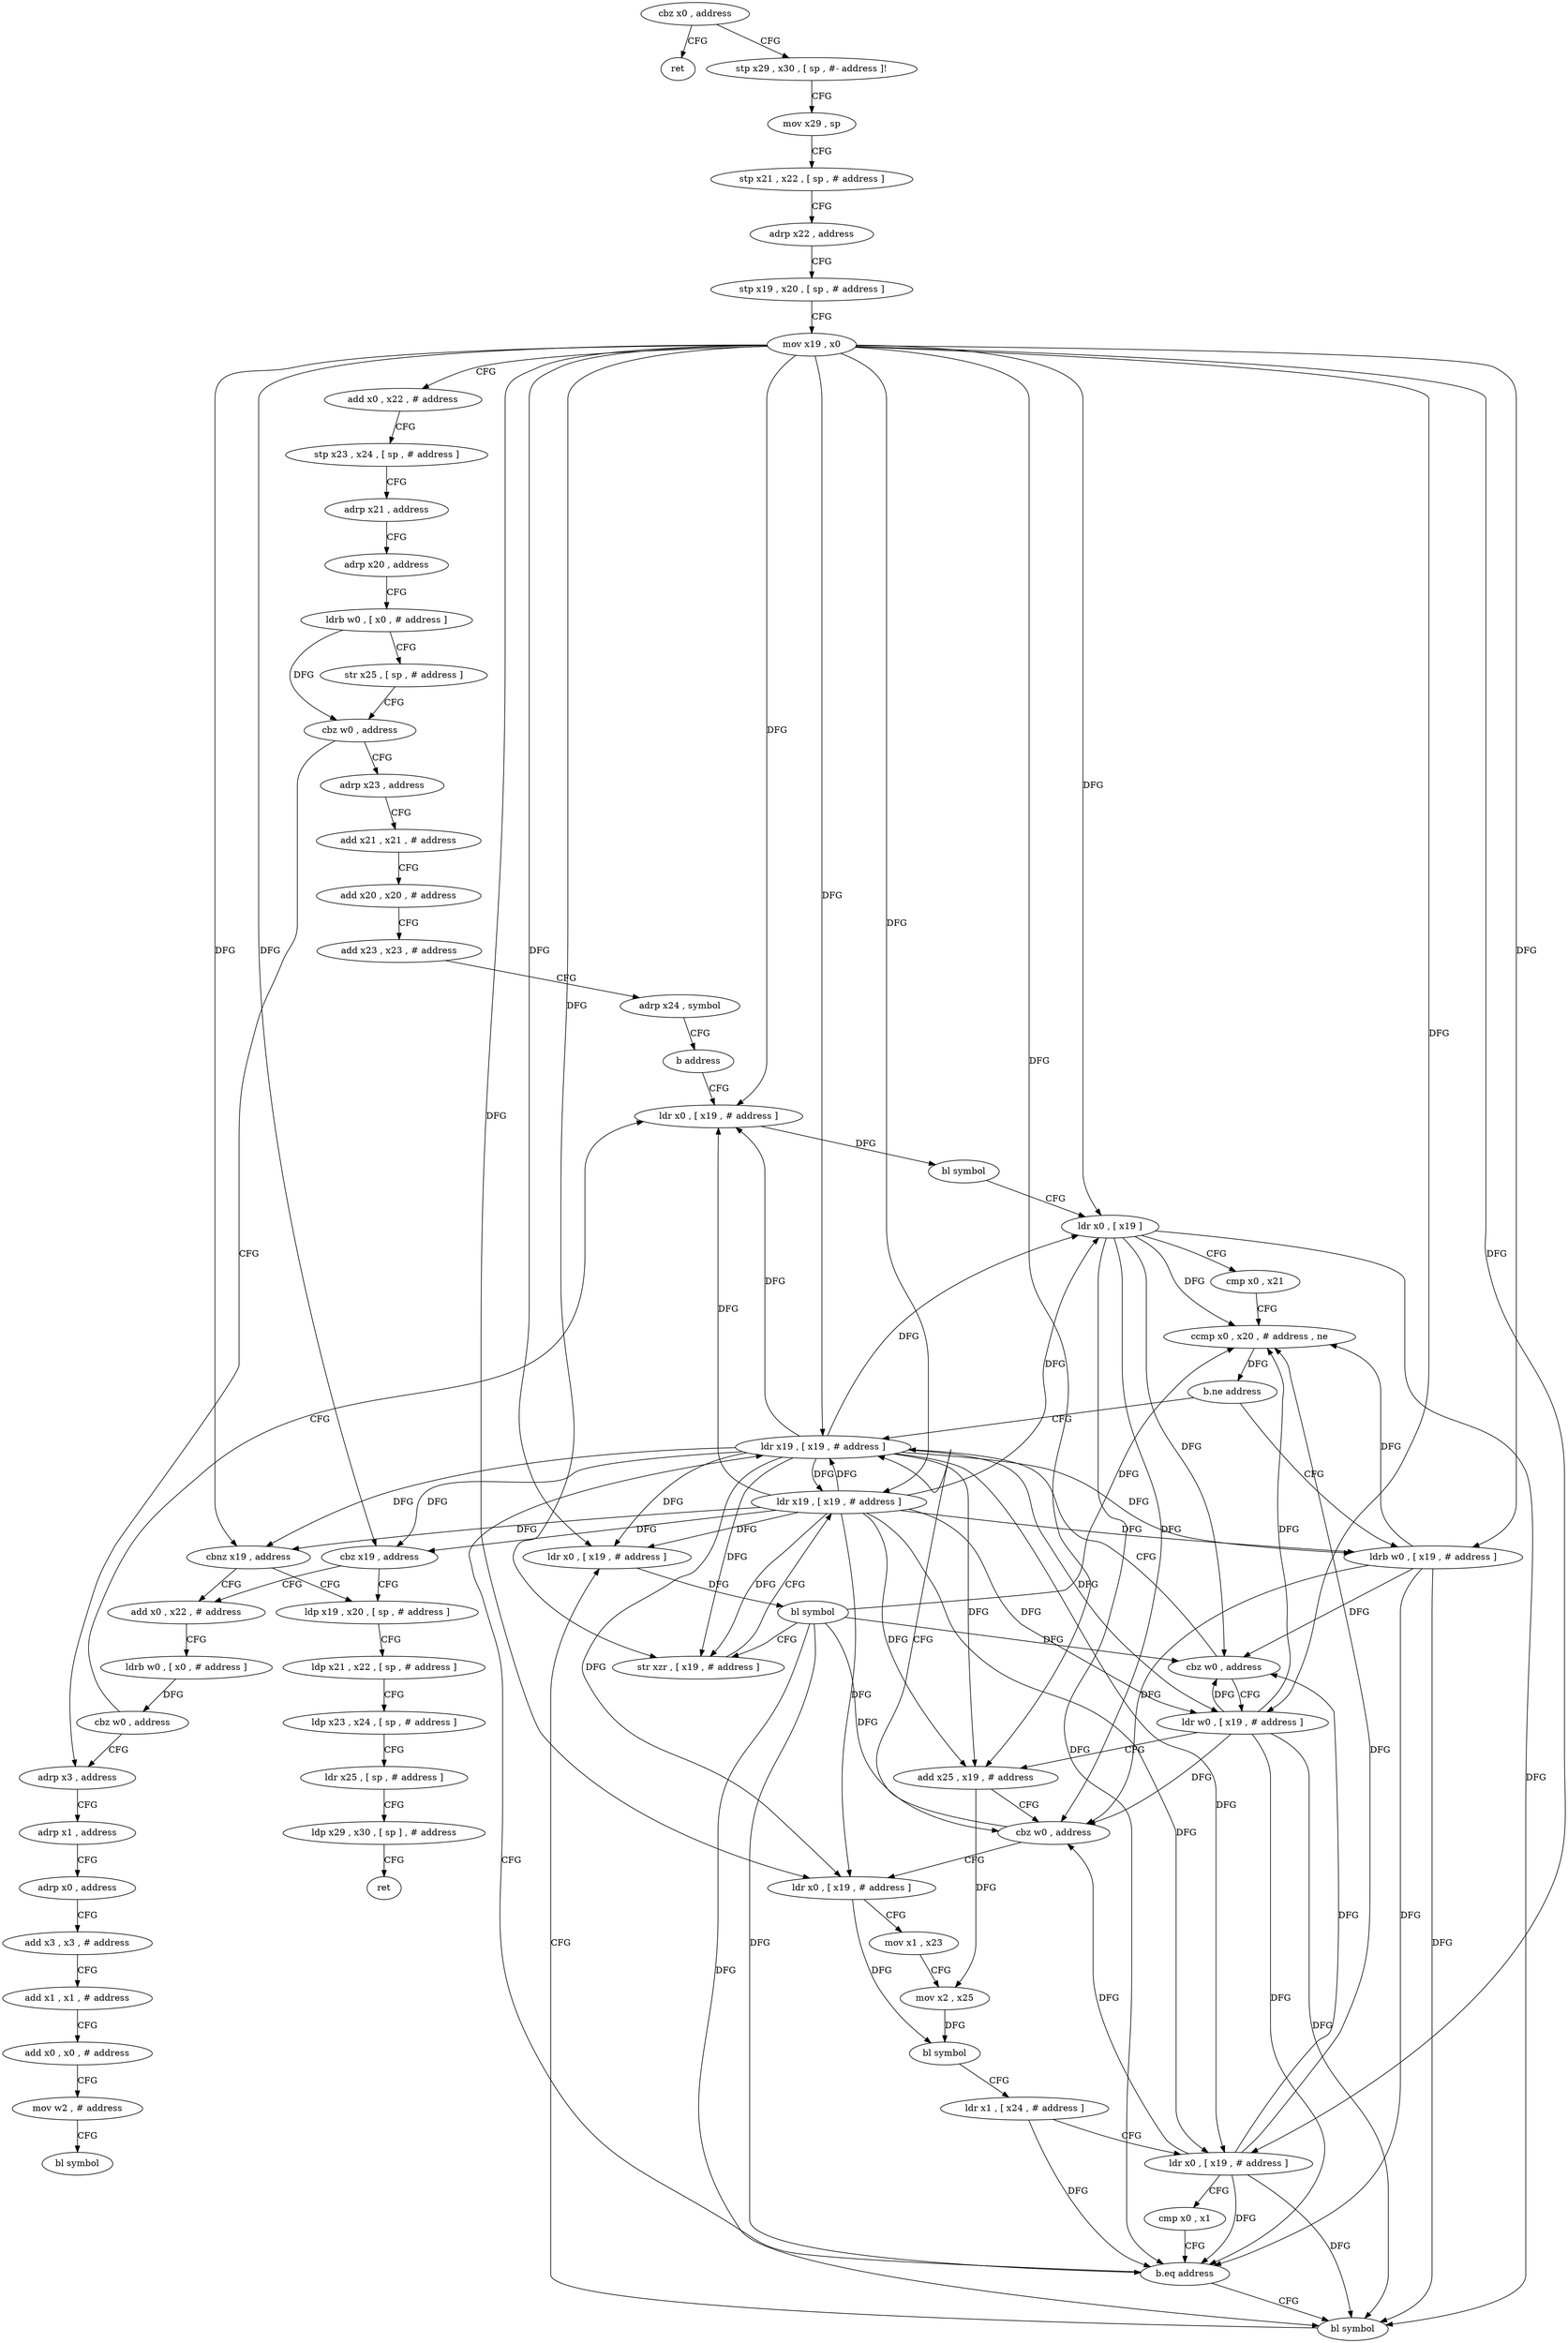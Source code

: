 digraph "func" {
"4230776" [label = "cbz x0 , address" ]
"4231000" [label = "ret" ]
"4230780" [label = "stp x29 , x30 , [ sp , #- address ]!" ]
"4230784" [label = "mov x29 , sp" ]
"4230788" [label = "stp x21 , x22 , [ sp , # address ]" ]
"4230792" [label = "adrp x22 , address" ]
"4230796" [label = "stp x19 , x20 , [ sp , # address ]" ]
"4230800" [label = "mov x19 , x0" ]
"4230804" [label = "add x0 , x22 , # address" ]
"4230808" [label = "stp x23 , x24 , [ sp , # address ]" ]
"4230812" [label = "adrp x21 , address" ]
"4230816" [label = "adrp x20 , address" ]
"4230820" [label = "ldrb w0 , [ x0 , # address ]" ]
"4230824" [label = "str x25 , [ sp , # address ]" ]
"4230828" [label = "cbz w0 , address" ]
"4231004" [label = "adrp x3 , address" ]
"4230832" [label = "adrp x23 , address" ]
"4231008" [label = "adrp x1 , address" ]
"4231012" [label = "adrp x0 , address" ]
"4231016" [label = "add x3 , x3 , # address" ]
"4231020" [label = "add x1 , x1 , # address" ]
"4231024" [label = "add x0 , x0 , # address" ]
"4231028" [label = "mov w2 , # address" ]
"4231032" [label = "bl symbol" ]
"4230836" [label = "add x21 , x21 , # address" ]
"4230840" [label = "add x20 , x20 , # address" ]
"4230844" [label = "add x23 , x23 , # address" ]
"4230848" [label = "adrp x24 , symbol" ]
"4230852" [label = "b address" ]
"4230876" [label = "ldr x0 , [ x19 , # address ]" ]
"4230880" [label = "bl symbol" ]
"4230884" [label = "ldr x0 , [ x19 ]" ]
"4230888" [label = "cmp x0 , x21" ]
"4230892" [label = "ccmp x0 , x20 , # address , ne" ]
"4230896" [label = "b.ne address" ]
"4230856" [label = "ldr x19 , [ x19 , # address ]" ]
"4230900" [label = "ldrb w0 , [ x19 , # address ]" ]
"4230860" [label = "cbz x19 , address" ]
"4230976" [label = "ldp x19 , x20 , [ sp , # address ]" ]
"4230864" [label = "add x0 , x22 , # address" ]
"4230904" [label = "cbz w0 , address" ]
"4230908" [label = "ldr w0 , [ x19 , # address ]" ]
"4230980" [label = "ldp x21 , x22 , [ sp , # address ]" ]
"4230984" [label = "ldp x23 , x24 , [ sp , # address ]" ]
"4230988" [label = "ldr x25 , [ sp , # address ]" ]
"4230992" [label = "ldp x29 , x30 , [ sp ] , # address" ]
"4230996" [label = "ret" ]
"4230868" [label = "ldrb w0 , [ x0 , # address ]" ]
"4230872" [label = "cbz w0 , address" ]
"4230912" [label = "add x25 , x19 , # address" ]
"4230916" [label = "cbz w0 , address" ]
"4230920" [label = "ldr x0 , [ x19 , # address ]" ]
"4230924" [label = "mov x1 , x23" ]
"4230928" [label = "mov x2 , x25" ]
"4230932" [label = "bl symbol" ]
"4230936" [label = "ldr x1 , [ x24 , # address ]" ]
"4230940" [label = "ldr x0 , [ x19 , # address ]" ]
"4230944" [label = "cmp x0 , x1" ]
"4230948" [label = "b.eq address" ]
"4230952" [label = "bl symbol" ]
"4230956" [label = "ldr x0 , [ x19 , # address ]" ]
"4230960" [label = "bl symbol" ]
"4230964" [label = "str xzr , [ x19 , # address ]" ]
"4230968" [label = "ldr x19 , [ x19 , # address ]" ]
"4230972" [label = "cbnz x19 , address" ]
"4230776" -> "4231000" [ label = "CFG" ]
"4230776" -> "4230780" [ label = "CFG" ]
"4230780" -> "4230784" [ label = "CFG" ]
"4230784" -> "4230788" [ label = "CFG" ]
"4230788" -> "4230792" [ label = "CFG" ]
"4230792" -> "4230796" [ label = "CFG" ]
"4230796" -> "4230800" [ label = "CFG" ]
"4230800" -> "4230804" [ label = "CFG" ]
"4230800" -> "4230876" [ label = "DFG" ]
"4230800" -> "4230884" [ label = "DFG" ]
"4230800" -> "4230856" [ label = "DFG" ]
"4230800" -> "4230860" [ label = "DFG" ]
"4230800" -> "4230900" [ label = "DFG" ]
"4230800" -> "4230908" [ label = "DFG" ]
"4230800" -> "4230912" [ label = "DFG" ]
"4230800" -> "4230920" [ label = "DFG" ]
"4230800" -> "4230940" [ label = "DFG" ]
"4230800" -> "4230956" [ label = "DFG" ]
"4230800" -> "4230964" [ label = "DFG" ]
"4230800" -> "4230968" [ label = "DFG" ]
"4230800" -> "4230972" [ label = "DFG" ]
"4230804" -> "4230808" [ label = "CFG" ]
"4230808" -> "4230812" [ label = "CFG" ]
"4230812" -> "4230816" [ label = "CFG" ]
"4230816" -> "4230820" [ label = "CFG" ]
"4230820" -> "4230824" [ label = "CFG" ]
"4230820" -> "4230828" [ label = "DFG" ]
"4230824" -> "4230828" [ label = "CFG" ]
"4230828" -> "4231004" [ label = "CFG" ]
"4230828" -> "4230832" [ label = "CFG" ]
"4231004" -> "4231008" [ label = "CFG" ]
"4230832" -> "4230836" [ label = "CFG" ]
"4231008" -> "4231012" [ label = "CFG" ]
"4231012" -> "4231016" [ label = "CFG" ]
"4231016" -> "4231020" [ label = "CFG" ]
"4231020" -> "4231024" [ label = "CFG" ]
"4231024" -> "4231028" [ label = "CFG" ]
"4231028" -> "4231032" [ label = "CFG" ]
"4230836" -> "4230840" [ label = "CFG" ]
"4230840" -> "4230844" [ label = "CFG" ]
"4230844" -> "4230848" [ label = "CFG" ]
"4230848" -> "4230852" [ label = "CFG" ]
"4230852" -> "4230876" [ label = "CFG" ]
"4230876" -> "4230880" [ label = "DFG" ]
"4230880" -> "4230884" [ label = "CFG" ]
"4230884" -> "4230888" [ label = "CFG" ]
"4230884" -> "4230892" [ label = "DFG" ]
"4230884" -> "4230904" [ label = "DFG" ]
"4230884" -> "4230916" [ label = "DFG" ]
"4230884" -> "4230948" [ label = "DFG" ]
"4230884" -> "4230952" [ label = "DFG" ]
"4230888" -> "4230892" [ label = "CFG" ]
"4230892" -> "4230896" [ label = "DFG" ]
"4230896" -> "4230856" [ label = "CFG" ]
"4230896" -> "4230900" [ label = "CFG" ]
"4230856" -> "4230860" [ label = "DFG" ]
"4230856" -> "4230876" [ label = "DFG" ]
"4230856" -> "4230884" [ label = "DFG" ]
"4230856" -> "4230900" [ label = "DFG" ]
"4230856" -> "4230908" [ label = "DFG" ]
"4230856" -> "4230912" [ label = "DFG" ]
"4230856" -> "4230920" [ label = "DFG" ]
"4230856" -> "4230940" [ label = "DFG" ]
"4230856" -> "4230956" [ label = "DFG" ]
"4230856" -> "4230964" [ label = "DFG" ]
"4230856" -> "4230968" [ label = "DFG" ]
"4230856" -> "4230972" [ label = "DFG" ]
"4230900" -> "4230904" [ label = "DFG" ]
"4230900" -> "4230892" [ label = "DFG" ]
"4230900" -> "4230916" [ label = "DFG" ]
"4230900" -> "4230948" [ label = "DFG" ]
"4230900" -> "4230952" [ label = "DFG" ]
"4230860" -> "4230976" [ label = "CFG" ]
"4230860" -> "4230864" [ label = "CFG" ]
"4230976" -> "4230980" [ label = "CFG" ]
"4230864" -> "4230868" [ label = "CFG" ]
"4230904" -> "4230856" [ label = "CFG" ]
"4230904" -> "4230908" [ label = "CFG" ]
"4230908" -> "4230912" [ label = "CFG" ]
"4230908" -> "4230892" [ label = "DFG" ]
"4230908" -> "4230904" [ label = "DFG" ]
"4230908" -> "4230916" [ label = "DFG" ]
"4230908" -> "4230948" [ label = "DFG" ]
"4230908" -> "4230952" [ label = "DFG" ]
"4230980" -> "4230984" [ label = "CFG" ]
"4230984" -> "4230988" [ label = "CFG" ]
"4230988" -> "4230992" [ label = "CFG" ]
"4230992" -> "4230996" [ label = "CFG" ]
"4230868" -> "4230872" [ label = "DFG" ]
"4230872" -> "4231004" [ label = "CFG" ]
"4230872" -> "4230876" [ label = "CFG" ]
"4230912" -> "4230916" [ label = "CFG" ]
"4230912" -> "4230928" [ label = "DFG" ]
"4230916" -> "4230856" [ label = "CFG" ]
"4230916" -> "4230920" [ label = "CFG" ]
"4230920" -> "4230924" [ label = "CFG" ]
"4230920" -> "4230932" [ label = "DFG" ]
"4230924" -> "4230928" [ label = "CFG" ]
"4230928" -> "4230932" [ label = "DFG" ]
"4230932" -> "4230936" [ label = "CFG" ]
"4230936" -> "4230940" [ label = "CFG" ]
"4230936" -> "4230948" [ label = "DFG" ]
"4230940" -> "4230944" [ label = "CFG" ]
"4230940" -> "4230892" [ label = "DFG" ]
"4230940" -> "4230904" [ label = "DFG" ]
"4230940" -> "4230916" [ label = "DFG" ]
"4230940" -> "4230948" [ label = "DFG" ]
"4230940" -> "4230952" [ label = "DFG" ]
"4230944" -> "4230948" [ label = "CFG" ]
"4230948" -> "4230856" [ label = "CFG" ]
"4230948" -> "4230952" [ label = "CFG" ]
"4230952" -> "4230956" [ label = "CFG" ]
"4230956" -> "4230960" [ label = "DFG" ]
"4230960" -> "4230964" [ label = "CFG" ]
"4230960" -> "4230892" [ label = "DFG" ]
"4230960" -> "4230904" [ label = "DFG" ]
"4230960" -> "4230916" [ label = "DFG" ]
"4230960" -> "4230952" [ label = "DFG" ]
"4230960" -> "4230948" [ label = "DFG" ]
"4230964" -> "4230968" [ label = "CFG" ]
"4230968" -> "4230972" [ label = "DFG" ]
"4230968" -> "4230876" [ label = "DFG" ]
"4230968" -> "4230884" [ label = "DFG" ]
"4230968" -> "4230856" [ label = "DFG" ]
"4230968" -> "4230860" [ label = "DFG" ]
"4230968" -> "4230900" [ label = "DFG" ]
"4230968" -> "4230908" [ label = "DFG" ]
"4230968" -> "4230912" [ label = "DFG" ]
"4230968" -> "4230920" [ label = "DFG" ]
"4230968" -> "4230940" [ label = "DFG" ]
"4230968" -> "4230956" [ label = "DFG" ]
"4230968" -> "4230964" [ label = "DFG" ]
"4230972" -> "4230864" [ label = "CFG" ]
"4230972" -> "4230976" [ label = "CFG" ]
}
